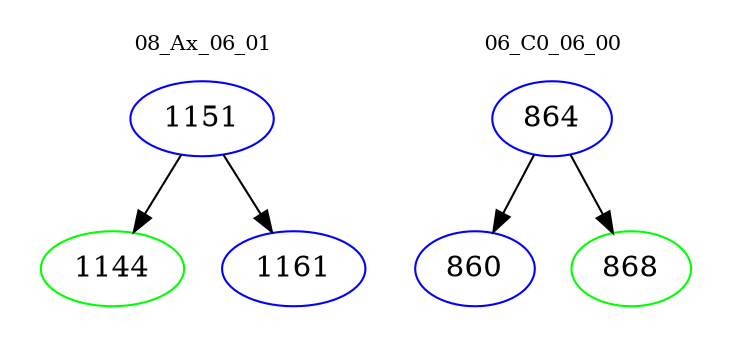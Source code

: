 digraph{
subgraph cluster_0 {
color = white
label = "08_Ax_06_01";
fontsize=10;
T0_1151 [label="1151", color="blue"]
T0_1151 -> T0_1144 [color="black"]
T0_1144 [label="1144", color="green"]
T0_1151 -> T0_1161 [color="black"]
T0_1161 [label="1161", color="blue"]
}
subgraph cluster_1 {
color = white
label = "06_C0_06_00";
fontsize=10;
T1_864 [label="864", color="blue"]
T1_864 -> T1_860 [color="black"]
T1_860 [label="860", color="blue"]
T1_864 -> T1_868 [color="black"]
T1_868 [label="868", color="green"]
}
}
